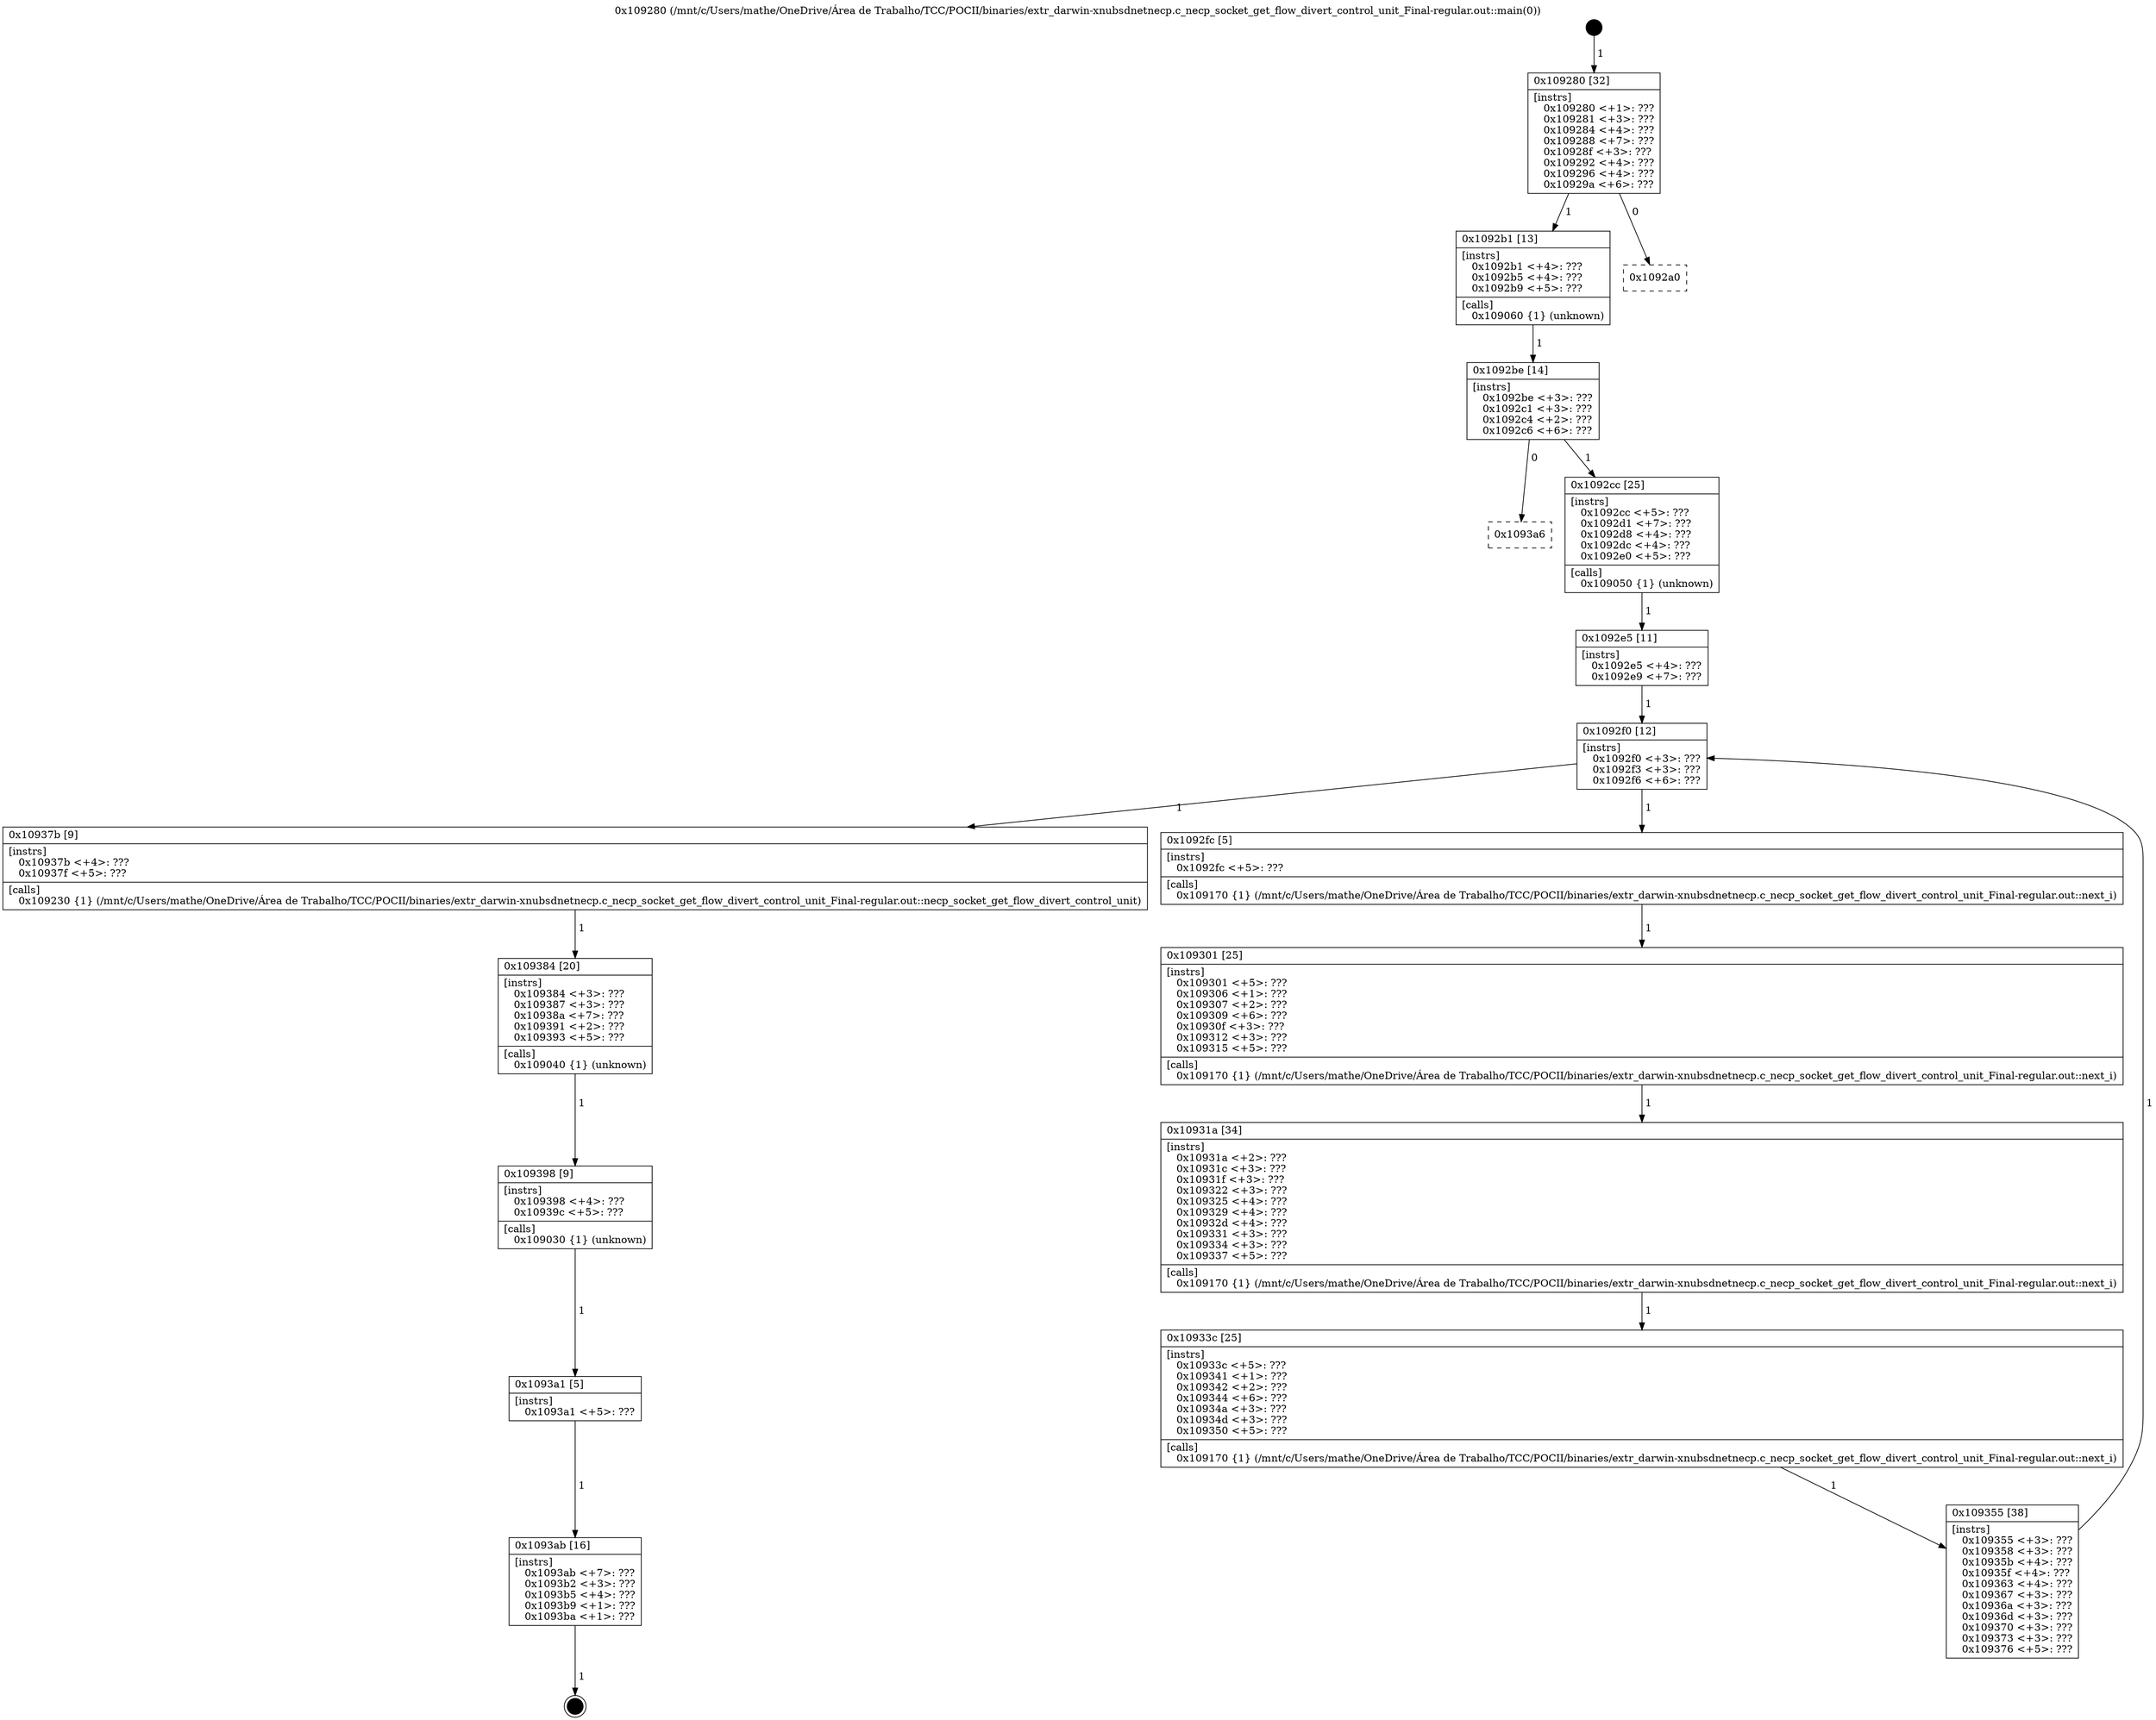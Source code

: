 digraph "0x109280" {
  label = "0x109280 (/mnt/c/Users/mathe/OneDrive/Área de Trabalho/TCC/POCII/binaries/extr_darwin-xnubsdnetnecp.c_necp_socket_get_flow_divert_control_unit_Final-regular.out::main(0))"
  labelloc = "t"
  node[shape=record]

  Entry [label="",width=0.3,height=0.3,shape=circle,fillcolor=black,style=filled]
  "0x109280" [label="{
     0x109280 [32]\l
     | [instrs]\l
     &nbsp;&nbsp;0x109280 \<+1\>: ???\l
     &nbsp;&nbsp;0x109281 \<+3\>: ???\l
     &nbsp;&nbsp;0x109284 \<+4\>: ???\l
     &nbsp;&nbsp;0x109288 \<+7\>: ???\l
     &nbsp;&nbsp;0x10928f \<+3\>: ???\l
     &nbsp;&nbsp;0x109292 \<+4\>: ???\l
     &nbsp;&nbsp;0x109296 \<+4\>: ???\l
     &nbsp;&nbsp;0x10929a \<+6\>: ???\l
  }"]
  "0x1092b1" [label="{
     0x1092b1 [13]\l
     | [instrs]\l
     &nbsp;&nbsp;0x1092b1 \<+4\>: ???\l
     &nbsp;&nbsp;0x1092b5 \<+4\>: ???\l
     &nbsp;&nbsp;0x1092b9 \<+5\>: ???\l
     | [calls]\l
     &nbsp;&nbsp;0x109060 \{1\} (unknown)\l
  }"]
  "0x1092a0" [label="{
     0x1092a0\l
  }", style=dashed]
  "0x1092be" [label="{
     0x1092be [14]\l
     | [instrs]\l
     &nbsp;&nbsp;0x1092be \<+3\>: ???\l
     &nbsp;&nbsp;0x1092c1 \<+3\>: ???\l
     &nbsp;&nbsp;0x1092c4 \<+2\>: ???\l
     &nbsp;&nbsp;0x1092c6 \<+6\>: ???\l
  }"]
  "0x1093a6" [label="{
     0x1093a6\l
  }", style=dashed]
  "0x1092cc" [label="{
     0x1092cc [25]\l
     | [instrs]\l
     &nbsp;&nbsp;0x1092cc \<+5\>: ???\l
     &nbsp;&nbsp;0x1092d1 \<+7\>: ???\l
     &nbsp;&nbsp;0x1092d8 \<+4\>: ???\l
     &nbsp;&nbsp;0x1092dc \<+4\>: ???\l
     &nbsp;&nbsp;0x1092e0 \<+5\>: ???\l
     | [calls]\l
     &nbsp;&nbsp;0x109050 \{1\} (unknown)\l
  }"]
  Exit [label="",width=0.3,height=0.3,shape=circle,fillcolor=black,style=filled,peripheries=2]
  "0x1092f0" [label="{
     0x1092f0 [12]\l
     | [instrs]\l
     &nbsp;&nbsp;0x1092f0 \<+3\>: ???\l
     &nbsp;&nbsp;0x1092f3 \<+3\>: ???\l
     &nbsp;&nbsp;0x1092f6 \<+6\>: ???\l
  }"]
  "0x10937b" [label="{
     0x10937b [9]\l
     | [instrs]\l
     &nbsp;&nbsp;0x10937b \<+4\>: ???\l
     &nbsp;&nbsp;0x10937f \<+5\>: ???\l
     | [calls]\l
     &nbsp;&nbsp;0x109230 \{1\} (/mnt/c/Users/mathe/OneDrive/Área de Trabalho/TCC/POCII/binaries/extr_darwin-xnubsdnetnecp.c_necp_socket_get_flow_divert_control_unit_Final-regular.out::necp_socket_get_flow_divert_control_unit)\l
  }"]
  "0x1092fc" [label="{
     0x1092fc [5]\l
     | [instrs]\l
     &nbsp;&nbsp;0x1092fc \<+5\>: ???\l
     | [calls]\l
     &nbsp;&nbsp;0x109170 \{1\} (/mnt/c/Users/mathe/OneDrive/Área de Trabalho/TCC/POCII/binaries/extr_darwin-xnubsdnetnecp.c_necp_socket_get_flow_divert_control_unit_Final-regular.out::next_i)\l
  }"]
  "0x109301" [label="{
     0x109301 [25]\l
     | [instrs]\l
     &nbsp;&nbsp;0x109301 \<+5\>: ???\l
     &nbsp;&nbsp;0x109306 \<+1\>: ???\l
     &nbsp;&nbsp;0x109307 \<+2\>: ???\l
     &nbsp;&nbsp;0x109309 \<+6\>: ???\l
     &nbsp;&nbsp;0x10930f \<+3\>: ???\l
     &nbsp;&nbsp;0x109312 \<+3\>: ???\l
     &nbsp;&nbsp;0x109315 \<+5\>: ???\l
     | [calls]\l
     &nbsp;&nbsp;0x109170 \{1\} (/mnt/c/Users/mathe/OneDrive/Área de Trabalho/TCC/POCII/binaries/extr_darwin-xnubsdnetnecp.c_necp_socket_get_flow_divert_control_unit_Final-regular.out::next_i)\l
  }"]
  "0x10931a" [label="{
     0x10931a [34]\l
     | [instrs]\l
     &nbsp;&nbsp;0x10931a \<+2\>: ???\l
     &nbsp;&nbsp;0x10931c \<+3\>: ???\l
     &nbsp;&nbsp;0x10931f \<+3\>: ???\l
     &nbsp;&nbsp;0x109322 \<+3\>: ???\l
     &nbsp;&nbsp;0x109325 \<+4\>: ???\l
     &nbsp;&nbsp;0x109329 \<+4\>: ???\l
     &nbsp;&nbsp;0x10932d \<+4\>: ???\l
     &nbsp;&nbsp;0x109331 \<+3\>: ???\l
     &nbsp;&nbsp;0x109334 \<+3\>: ???\l
     &nbsp;&nbsp;0x109337 \<+5\>: ???\l
     | [calls]\l
     &nbsp;&nbsp;0x109170 \{1\} (/mnt/c/Users/mathe/OneDrive/Área de Trabalho/TCC/POCII/binaries/extr_darwin-xnubsdnetnecp.c_necp_socket_get_flow_divert_control_unit_Final-regular.out::next_i)\l
  }"]
  "0x10933c" [label="{
     0x10933c [25]\l
     | [instrs]\l
     &nbsp;&nbsp;0x10933c \<+5\>: ???\l
     &nbsp;&nbsp;0x109341 \<+1\>: ???\l
     &nbsp;&nbsp;0x109342 \<+2\>: ???\l
     &nbsp;&nbsp;0x109344 \<+6\>: ???\l
     &nbsp;&nbsp;0x10934a \<+3\>: ???\l
     &nbsp;&nbsp;0x10934d \<+3\>: ???\l
     &nbsp;&nbsp;0x109350 \<+5\>: ???\l
     | [calls]\l
     &nbsp;&nbsp;0x109170 \{1\} (/mnt/c/Users/mathe/OneDrive/Área de Trabalho/TCC/POCII/binaries/extr_darwin-xnubsdnetnecp.c_necp_socket_get_flow_divert_control_unit_Final-regular.out::next_i)\l
  }"]
  "0x109355" [label="{
     0x109355 [38]\l
     | [instrs]\l
     &nbsp;&nbsp;0x109355 \<+3\>: ???\l
     &nbsp;&nbsp;0x109358 \<+3\>: ???\l
     &nbsp;&nbsp;0x10935b \<+4\>: ???\l
     &nbsp;&nbsp;0x10935f \<+4\>: ???\l
     &nbsp;&nbsp;0x109363 \<+4\>: ???\l
     &nbsp;&nbsp;0x109367 \<+3\>: ???\l
     &nbsp;&nbsp;0x10936a \<+3\>: ???\l
     &nbsp;&nbsp;0x10936d \<+3\>: ???\l
     &nbsp;&nbsp;0x109370 \<+3\>: ???\l
     &nbsp;&nbsp;0x109373 \<+3\>: ???\l
     &nbsp;&nbsp;0x109376 \<+5\>: ???\l
  }"]
  "0x1092e5" [label="{
     0x1092e5 [11]\l
     | [instrs]\l
     &nbsp;&nbsp;0x1092e5 \<+4\>: ???\l
     &nbsp;&nbsp;0x1092e9 \<+7\>: ???\l
  }"]
  "0x109384" [label="{
     0x109384 [20]\l
     | [instrs]\l
     &nbsp;&nbsp;0x109384 \<+3\>: ???\l
     &nbsp;&nbsp;0x109387 \<+3\>: ???\l
     &nbsp;&nbsp;0x10938a \<+7\>: ???\l
     &nbsp;&nbsp;0x109391 \<+2\>: ???\l
     &nbsp;&nbsp;0x109393 \<+5\>: ???\l
     | [calls]\l
     &nbsp;&nbsp;0x109040 \{1\} (unknown)\l
  }"]
  "0x109398" [label="{
     0x109398 [9]\l
     | [instrs]\l
     &nbsp;&nbsp;0x109398 \<+4\>: ???\l
     &nbsp;&nbsp;0x10939c \<+5\>: ???\l
     | [calls]\l
     &nbsp;&nbsp;0x109030 \{1\} (unknown)\l
  }"]
  "0x1093a1" [label="{
     0x1093a1 [5]\l
     | [instrs]\l
     &nbsp;&nbsp;0x1093a1 \<+5\>: ???\l
  }"]
  "0x1093ab" [label="{
     0x1093ab [16]\l
     | [instrs]\l
     &nbsp;&nbsp;0x1093ab \<+7\>: ???\l
     &nbsp;&nbsp;0x1093b2 \<+3\>: ???\l
     &nbsp;&nbsp;0x1093b5 \<+4\>: ???\l
     &nbsp;&nbsp;0x1093b9 \<+1\>: ???\l
     &nbsp;&nbsp;0x1093ba \<+1\>: ???\l
  }"]
  Entry -> "0x109280" [label=" 1"]
  "0x109280" -> "0x1092b1" [label=" 1"]
  "0x109280" -> "0x1092a0" [label=" 0"]
  "0x1092b1" -> "0x1092be" [label=" 1"]
  "0x1092be" -> "0x1093a6" [label=" 0"]
  "0x1092be" -> "0x1092cc" [label=" 1"]
  "0x1093ab" -> Exit [label=" 1"]
  "0x1092cc" -> "0x1092e5" [label=" 1"]
  "0x1092f0" -> "0x10937b" [label=" 1"]
  "0x1092f0" -> "0x1092fc" [label=" 1"]
  "0x1092fc" -> "0x109301" [label=" 1"]
  "0x109301" -> "0x10931a" [label=" 1"]
  "0x10931a" -> "0x10933c" [label=" 1"]
  "0x10933c" -> "0x109355" [label=" 1"]
  "0x1092e5" -> "0x1092f0" [label=" 1"]
  "0x109355" -> "0x1092f0" [label=" 1"]
  "0x10937b" -> "0x109384" [label=" 1"]
  "0x109384" -> "0x109398" [label=" 1"]
  "0x109398" -> "0x1093a1" [label=" 1"]
  "0x1093a1" -> "0x1093ab" [label=" 1"]
}
